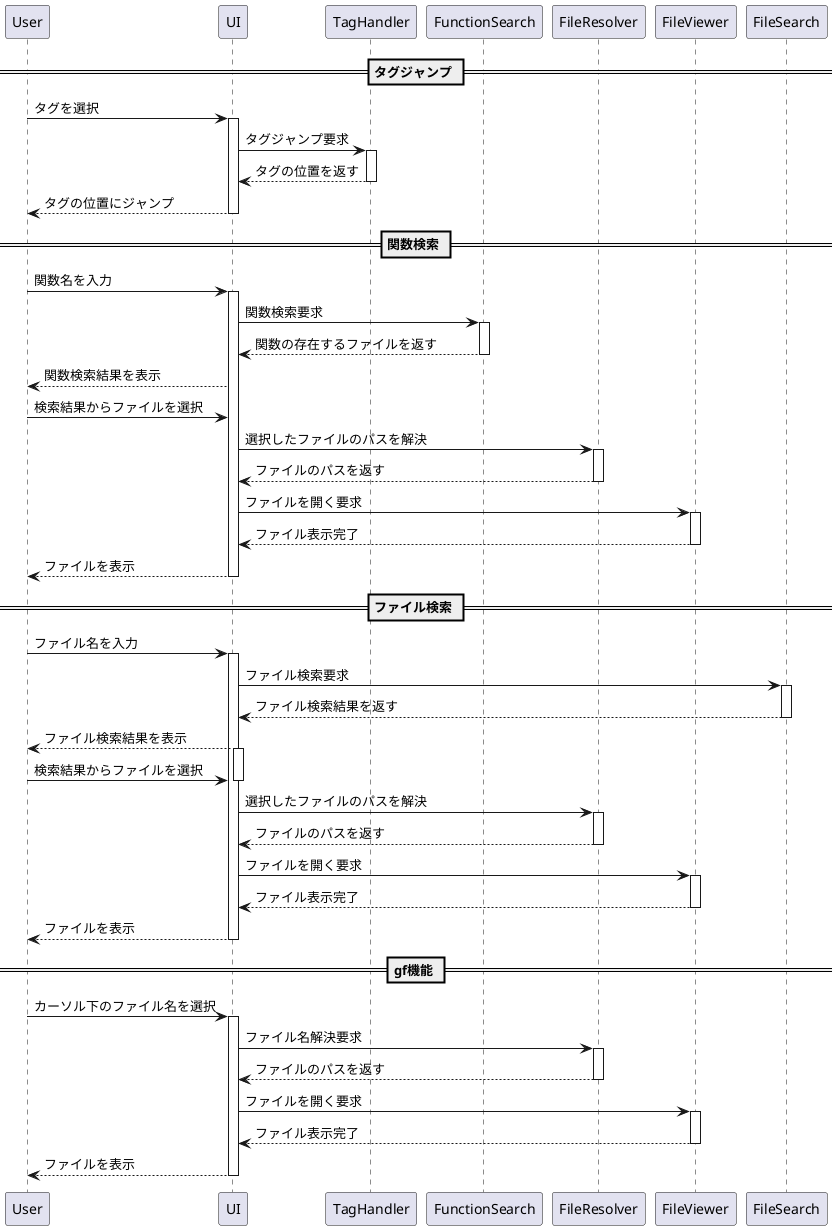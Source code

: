 @startuml

== タグジャンプ ==
User -> UI : タグを選択
activate UI

UI -> TagHandler : タグジャンプ要求
activate TagHandler

TagHandler --> UI : タグの位置を返す
deactivate TagHandler

UI --> User : タグの位置にジャンプ
deactivate UI

== 関数検索 ==
User -> UI : 関数名を入力
activate UI

UI -> FunctionSearch : 関数検索要求
activate FunctionSearch

FunctionSearch --> UI : 関数の存在するファイルを返す
deactivate FunctionSearch

UI --> User : 関数検索結果を表示

User -> UI : 検索結果からファイルを選択

UI -> FileResolver : 選択したファイルのパスを解決
activate FileResolver

FileResolver --> UI : ファイルのパスを返す
deactivate FileResolver

UI -> FileViewer : ファイルを開く要求
activate FileViewer

FileViewer --> UI : ファイル表示完了
deactivate FileViewer

UI --> User : ファイルを表示
deactivate UI

== ファイル検索 ==
User -> UI : ファイル名を入力
activate UI

UI -> FileSearch : ファイル検索要求
activate FileSearch

FileSearch --> UI : ファイル検索結果を返す
deactivate FileSearch

UI --> User : ファイル検索結果を表示
activate UI

User -> UI : 検索結果からファイルを選択
deactivate UI

UI -> FileResolver : 選択したファイルのパスを解決
activate FileResolver

FileResolver --> UI : ファイルのパスを返す
deactivate FileResolver

UI -> FileViewer : ファイルを開く要求
activate FileViewer

FileViewer --> UI : ファイル表示完了
deactivate FileViewer

UI --> User : ファイルを表示
deactivate UI

== gf機能 ==
User -> UI : カーソル下のファイル名を選択
activate UI

UI -> FileResolver : ファイル名解決要求
activate FileResolver

FileResolver --> UI : ファイルのパスを返す
deactivate FileResolver

UI -> FileViewer : ファイルを開く要求
activate FileViewer

FileViewer --> UI : ファイル表示完了
deactivate FileViewer

UI --> User : ファイルを表示
deactivate UI
@enduml